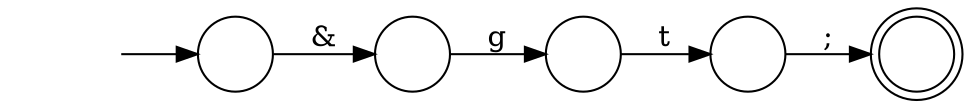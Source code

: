 digraph Automaton {
  rankdir = LR;
  0 [shape=circle,label=""];
  0 -> 3 [label="t"]
  1 [shape=circle,label=""];
  initial [shape=plaintext,label=""];
  initial -> 1
  1 -> 4 [label="&"]
  2 [shape=doublecircle,label=""];
  3 [shape=circle,label=""];
  3 -> 2 [label=";"]
  4 [shape=circle,label=""];
  4 -> 0 [label="g"]
}
